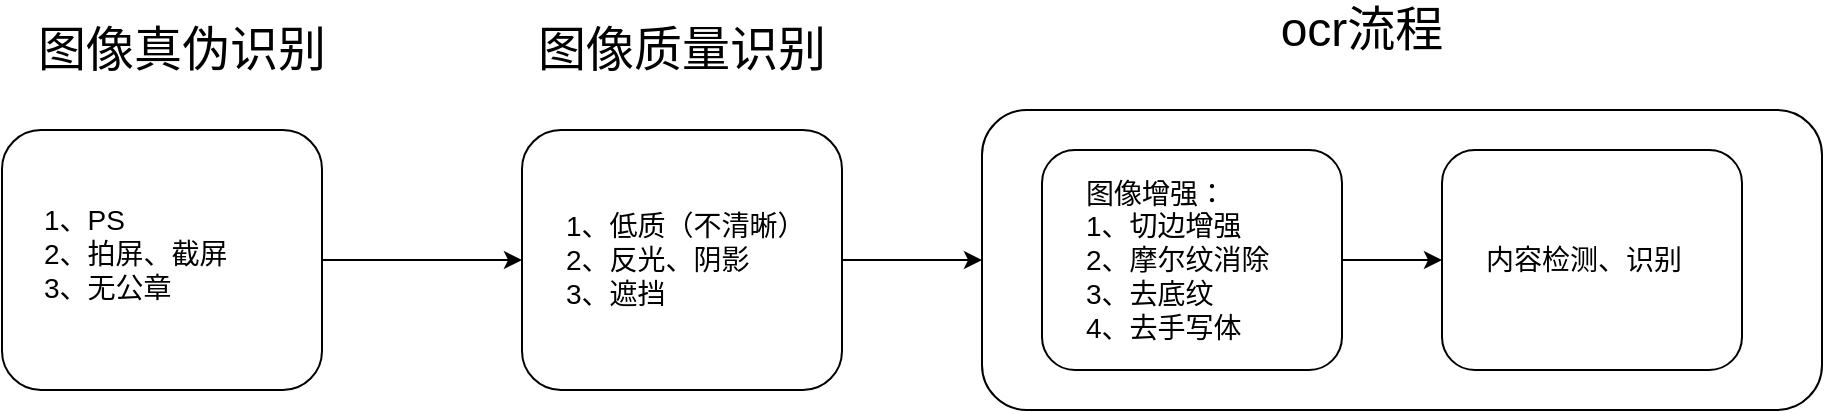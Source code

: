 <mxfile version="22.1.15" type="github">
  <diagram name="第 1 页" id="lxQmo-yqOYhOvAbWUm7a">
    <mxGraphModel dx="1434" dy="761" grid="1" gridSize="10" guides="1" tooltips="1" connect="1" arrows="1" fold="1" page="1" pageScale="1" pageWidth="827" pageHeight="1169" math="0" shadow="0">
      <root>
        <mxCell id="0" />
        <mxCell id="1" parent="0" />
        <mxCell id="QLO38sdaXtMqSBq5mBr8-8" style="edgeStyle=orthogonalEdgeStyle;rounded=0;orthogonalLoop=1;jettySize=auto;html=1;entryX=0;entryY=0.5;entryDx=0;entryDy=0;" edge="1" parent="1" source="QLO38sdaXtMqSBq5mBr8-1" target="QLO38sdaXtMqSBq5mBr8-3">
          <mxGeometry relative="1" as="geometry" />
        </mxCell>
        <mxCell id="QLO38sdaXtMqSBq5mBr8-5" value="&lt;font style=&quot;font-size: 24px;&quot;&gt;图像真伪识别&lt;/font&gt;" style="text;html=1;strokeColor=none;fillColor=none;align=center;verticalAlign=middle;whiteSpace=wrap;rounded=0;" vertex="1" parent="1">
          <mxGeometry x="260" y="200" width="180" height="20" as="geometry" />
        </mxCell>
        <mxCell id="QLO38sdaXtMqSBq5mBr8-6" value="&lt;font style=&quot;font-size: 24px;&quot;&gt;图像质量识别&lt;/font&gt;" style="text;html=1;strokeColor=none;fillColor=none;align=center;verticalAlign=middle;whiteSpace=wrap;rounded=0;" vertex="1" parent="1">
          <mxGeometry x="510" y="200" width="180" height="20" as="geometry" />
        </mxCell>
        <mxCell id="QLO38sdaXtMqSBq5mBr8-7" value="&lt;font style=&quot;font-size: 24px;&quot;&gt;ocr流程&lt;/font&gt;" style="text;html=1;strokeColor=none;fillColor=none;align=center;verticalAlign=middle;whiteSpace=wrap;rounded=0;" vertex="1" parent="1">
          <mxGeometry x="870" y="190" width="140" height="20" as="geometry" />
        </mxCell>
        <mxCell id="QLO38sdaXtMqSBq5mBr8-16" value="" style="rounded=1;whiteSpace=wrap;html=1;" vertex="1" parent="1">
          <mxGeometry x="750" y="240" width="420" height="150" as="geometry" />
        </mxCell>
        <mxCell id="QLO38sdaXtMqSBq5mBr8-18" value="" style="group" vertex="1" connectable="0" parent="1">
          <mxGeometry x="780" y="260" width="150" height="110" as="geometry" />
        </mxCell>
        <mxCell id="QLO38sdaXtMqSBq5mBr8-4" value="" style="rounded=1;whiteSpace=wrap;html=1;" vertex="1" parent="QLO38sdaXtMqSBq5mBr8-18">
          <mxGeometry width="150" height="110.0" as="geometry" />
        </mxCell>
        <mxCell id="QLO38sdaXtMqSBq5mBr8-13" value="&lt;font style=&quot;font-size: 14px;&quot;&gt;图像增强：&lt;br&gt;1、切边增强&lt;br&gt;2、摩尔纹消除&lt;br&gt;3、去底纹&lt;br&gt;4、去手写体&lt;br&gt;&lt;/font&gt;" style="text;html=1;strokeColor=none;fillColor=none;align=left;verticalAlign=middle;whiteSpace=wrap;rounded=0;" vertex="1" parent="QLO38sdaXtMqSBq5mBr8-18">
          <mxGeometry x="19.75" y="10" width="110.5" height="90.0" as="geometry" />
        </mxCell>
        <mxCell id="QLO38sdaXtMqSBq5mBr8-20" value="" style="group" vertex="1" connectable="0" parent="1">
          <mxGeometry x="980" y="260" width="150" height="110" as="geometry" />
        </mxCell>
        <mxCell id="QLO38sdaXtMqSBq5mBr8-21" value="" style="rounded=1;whiteSpace=wrap;html=1;" vertex="1" parent="QLO38sdaXtMqSBq5mBr8-20">
          <mxGeometry width="150" height="110.0" as="geometry" />
        </mxCell>
        <mxCell id="QLO38sdaXtMqSBq5mBr8-22" value="&lt;font style=&quot;font-size: 14px;&quot;&gt;内容检测、识别&lt;br&gt;&lt;/font&gt;" style="text;html=1;strokeColor=none;fillColor=none;align=left;verticalAlign=middle;whiteSpace=wrap;rounded=0;" vertex="1" parent="QLO38sdaXtMqSBq5mBr8-20">
          <mxGeometry x="19.75" y="10" width="110.5" height="90.0" as="geometry" />
        </mxCell>
        <mxCell id="QLO38sdaXtMqSBq5mBr8-23" style="edgeStyle=orthogonalEdgeStyle;rounded=0;orthogonalLoop=1;jettySize=auto;html=1;entryX=0;entryY=0.5;entryDx=0;entryDy=0;" edge="1" parent="1" source="QLO38sdaXtMqSBq5mBr8-4" target="QLO38sdaXtMqSBq5mBr8-21">
          <mxGeometry relative="1" as="geometry" />
        </mxCell>
        <mxCell id="QLO38sdaXtMqSBq5mBr8-25" value="" style="group" vertex="1" connectable="0" parent="1">
          <mxGeometry x="520" y="250" width="160" height="130" as="geometry" />
        </mxCell>
        <mxCell id="QLO38sdaXtMqSBq5mBr8-3" value="" style="rounded=1;whiteSpace=wrap;html=1;" vertex="1" parent="QLO38sdaXtMqSBq5mBr8-25">
          <mxGeometry width="160" height="130" as="geometry" />
        </mxCell>
        <mxCell id="QLO38sdaXtMqSBq5mBr8-12" value="&lt;font style=&quot;font-size: 14px;&quot;&gt;1、低质（不清晰）&lt;br&gt;2、反光、阴影&lt;br&gt;3、遮挡&lt;br&gt;&lt;/font&gt;" style="text;html=1;strokeColor=none;fillColor=none;align=left;verticalAlign=middle;whiteSpace=wrap;rounded=0;" vertex="1" parent="QLO38sdaXtMqSBq5mBr8-25">
          <mxGeometry x="19.5" y="20" width="130.5" height="90" as="geometry" />
        </mxCell>
        <mxCell id="QLO38sdaXtMqSBq5mBr8-26" value="" style="group" vertex="1" connectable="0" parent="1">
          <mxGeometry x="260" y="250" width="180" height="130" as="geometry" />
        </mxCell>
        <mxCell id="QLO38sdaXtMqSBq5mBr8-1" value="" style="rounded=1;whiteSpace=wrap;html=1;" vertex="1" parent="QLO38sdaXtMqSBq5mBr8-26">
          <mxGeometry width="160" height="130" as="geometry" />
        </mxCell>
        <mxCell id="QLO38sdaXtMqSBq5mBr8-10" value="&lt;font style=&quot;font-size: 14px;&quot;&gt;1、PS&lt;br&gt;2、拍屏、截屏&lt;br&gt;3、无公章&lt;br&gt;&lt;/font&gt;" style="text;html=1;strokeColor=none;fillColor=none;align=left;verticalAlign=middle;whiteSpace=wrap;rounded=0;" vertex="1" parent="QLO38sdaXtMqSBq5mBr8-26">
          <mxGeometry x="19" y="17" width="161" height="90" as="geometry" />
        </mxCell>
        <mxCell id="QLO38sdaXtMqSBq5mBr8-28" style="edgeStyle=orthogonalEdgeStyle;rounded=0;orthogonalLoop=1;jettySize=auto;html=1;entryX=0;entryY=0.5;entryDx=0;entryDy=0;" edge="1" parent="1" source="QLO38sdaXtMqSBq5mBr8-3" target="QLO38sdaXtMqSBq5mBr8-16">
          <mxGeometry relative="1" as="geometry" />
        </mxCell>
      </root>
    </mxGraphModel>
  </diagram>
</mxfile>
